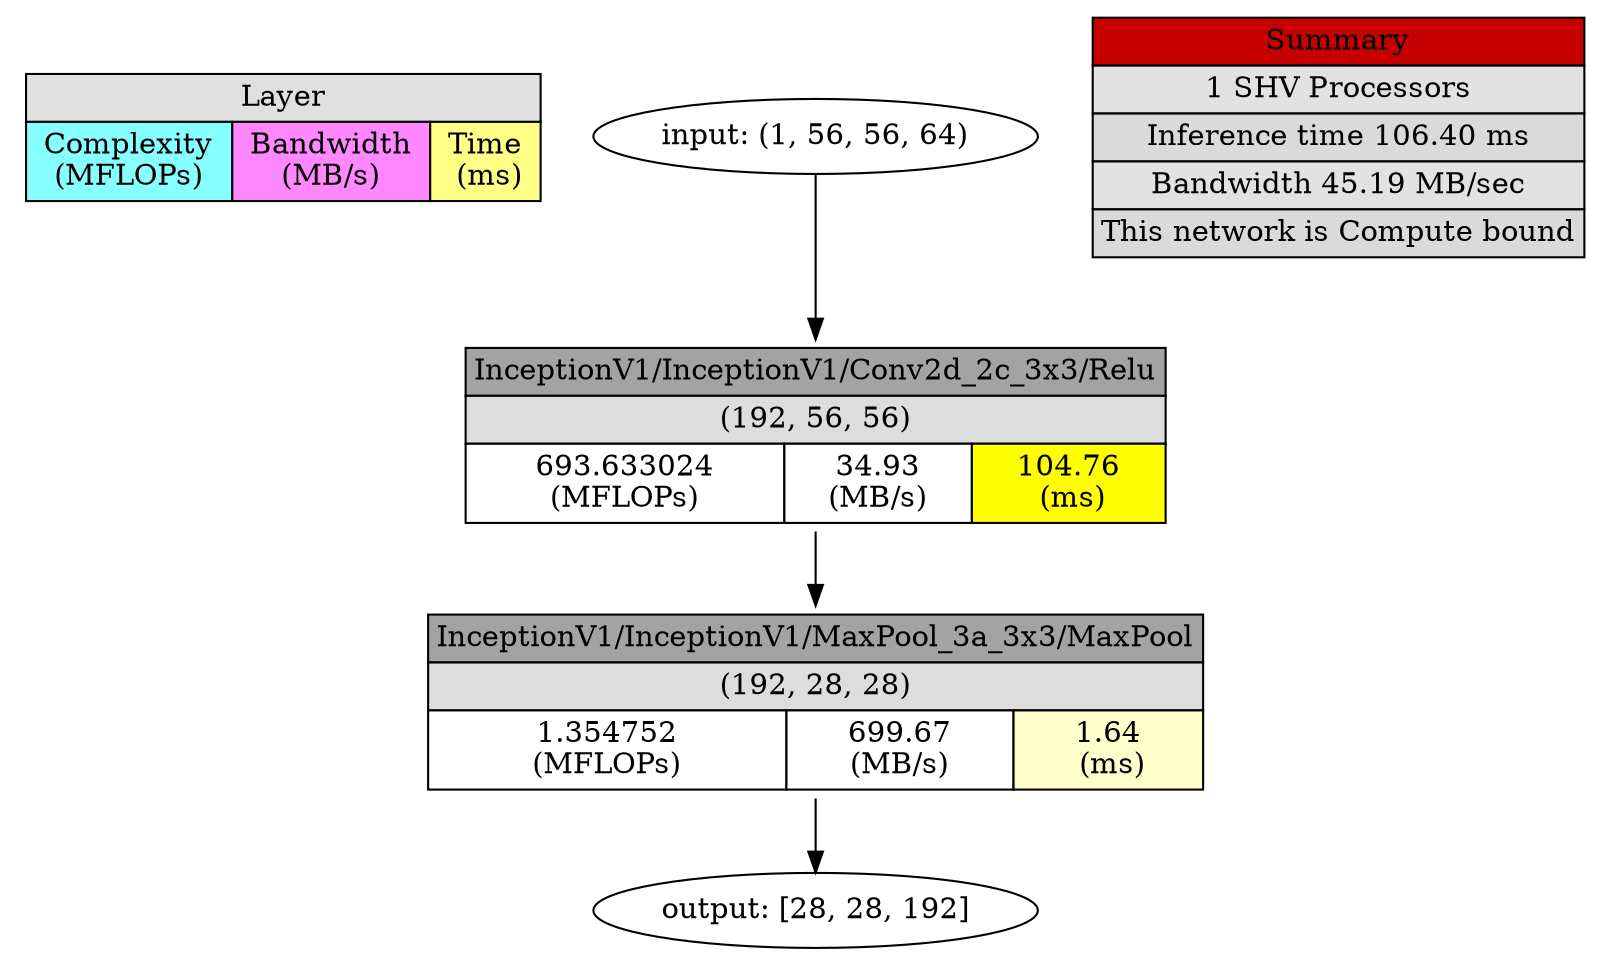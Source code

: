 digraph output {
	Legend [label=<<TABLE BORDER="0" CELLBORDER="1" CELLSPACING="0" CELLPADDING="3">
<TR><TD  BGCOLOR = "#E0E0E0" COLSPAN="3">Layer</TD></TR>
<TR><TD BGCOLOR = "#88FFFF"> Complexity <br/> (MFLOPs) </TD>
<TD BGCOLOR = "#FF88FF"> Bandwidth <br/> (MB/s) </TD>
<TD BGCOLOR = "#FFFF88"> Time <br/> (ms)</TD></TR>
</TABLE>>
 shape=plaintext]
	Input [label="input: (1, 56, 56, 64)"]
	"InceptionV1/InceptionV1/Conv2d_2c_3x3/Relu" [label=<
<TABLE BORDER="0" CELLBORDER="1" CELLSPACING="0" CELLPADDING="3">
<TR>
    <TD  BGCOLOR = "#A3A3A3" COLSPAN="3">InceptionV1/InceptionV1/Conv2d_2c_3x3/Relu</TD>
</TR>
<TR>
    <TD  BGCOLOR = "#DDDDDD" COLSPAN="3">(192, 56, 56)</TD>
</TR>
<TR>
    <TD BGCOLOR = "#FFFFFF"> 693.633024 <br/> (MFLOPs) </TD>
    <TD BGCOLOR = "#FFFFFF"> 34.93 <br/> (MB/s) </TD>
    <TD BGCOLOR = "#FFFF0"> 104.76 <br/> (ms)</TD>
</TR>
</TABLE>>
 shape=plaintext]
	Input -> "InceptionV1/InceptionV1/Conv2d_2c_3x3/Relu"
	"InceptionV1/InceptionV1/MaxPool_3a_3x3/MaxPool" [label=<
<TABLE BORDER="0" CELLBORDER="1" CELLSPACING="0" CELLPADDING="3">
<TR>
    <TD  BGCOLOR = "#A3A3A3" COLSPAN="3">InceptionV1/InceptionV1/MaxPool_3a_3x3/MaxPool</TD>
</TR>
<TR>
    <TD  BGCOLOR = "#DDDDDD" COLSPAN="3">(192, 28, 28)</TD>
</TR>
<TR>
    <TD BGCOLOR = "#FFFFFF"> 1.354752 <br/> (MFLOPs) </TD>
    <TD BGCOLOR = "#FFFFFF"> 699.67 <br/> (MB/s) </TD>
    <TD BGCOLOR = "#FFFFCC"> 1.64 <br/> (ms)</TD>
</TR>
</TABLE>>
 shape=plaintext]
	"InceptionV1/InceptionV1/Conv2d_2c_3x3/Relu" -> "InceptionV1/InceptionV1/MaxPool_3a_3x3/MaxPool"
	Output [label="output: [28, 28, 192]"]
	"InceptionV1/InceptionV1/MaxPool_3a_3x3/MaxPool" -> Output
	Summary [label=<<TABLE BORDER="0" CELLBORDER="1" CELLSPACING="0" CELLPADDING="3">
<TR><TD  BGCOLOR = "#C60000" COLSPAN="3">Summary</TD></TR>
<TR><TD  BGCOLOR = "#E2E2E2" COLSPAN="3">1 SHV Processors</TD></TR>
<TR><TD  BGCOLOR = "#DADADA" COLSPAN="3">Inference time 106.40 ms</TD></TR>
<TR><TD  BGCOLOR = "#E2E2E2" COLSPAN="3">Bandwidth 45.19 MB/sec</TD></TR>
<TR><TD  BGCOLOR = "#DADADA" COLSPAN="3">This network is Compute bound</TD></TR>
</TABLE>>
 shape=plaintext]
}
